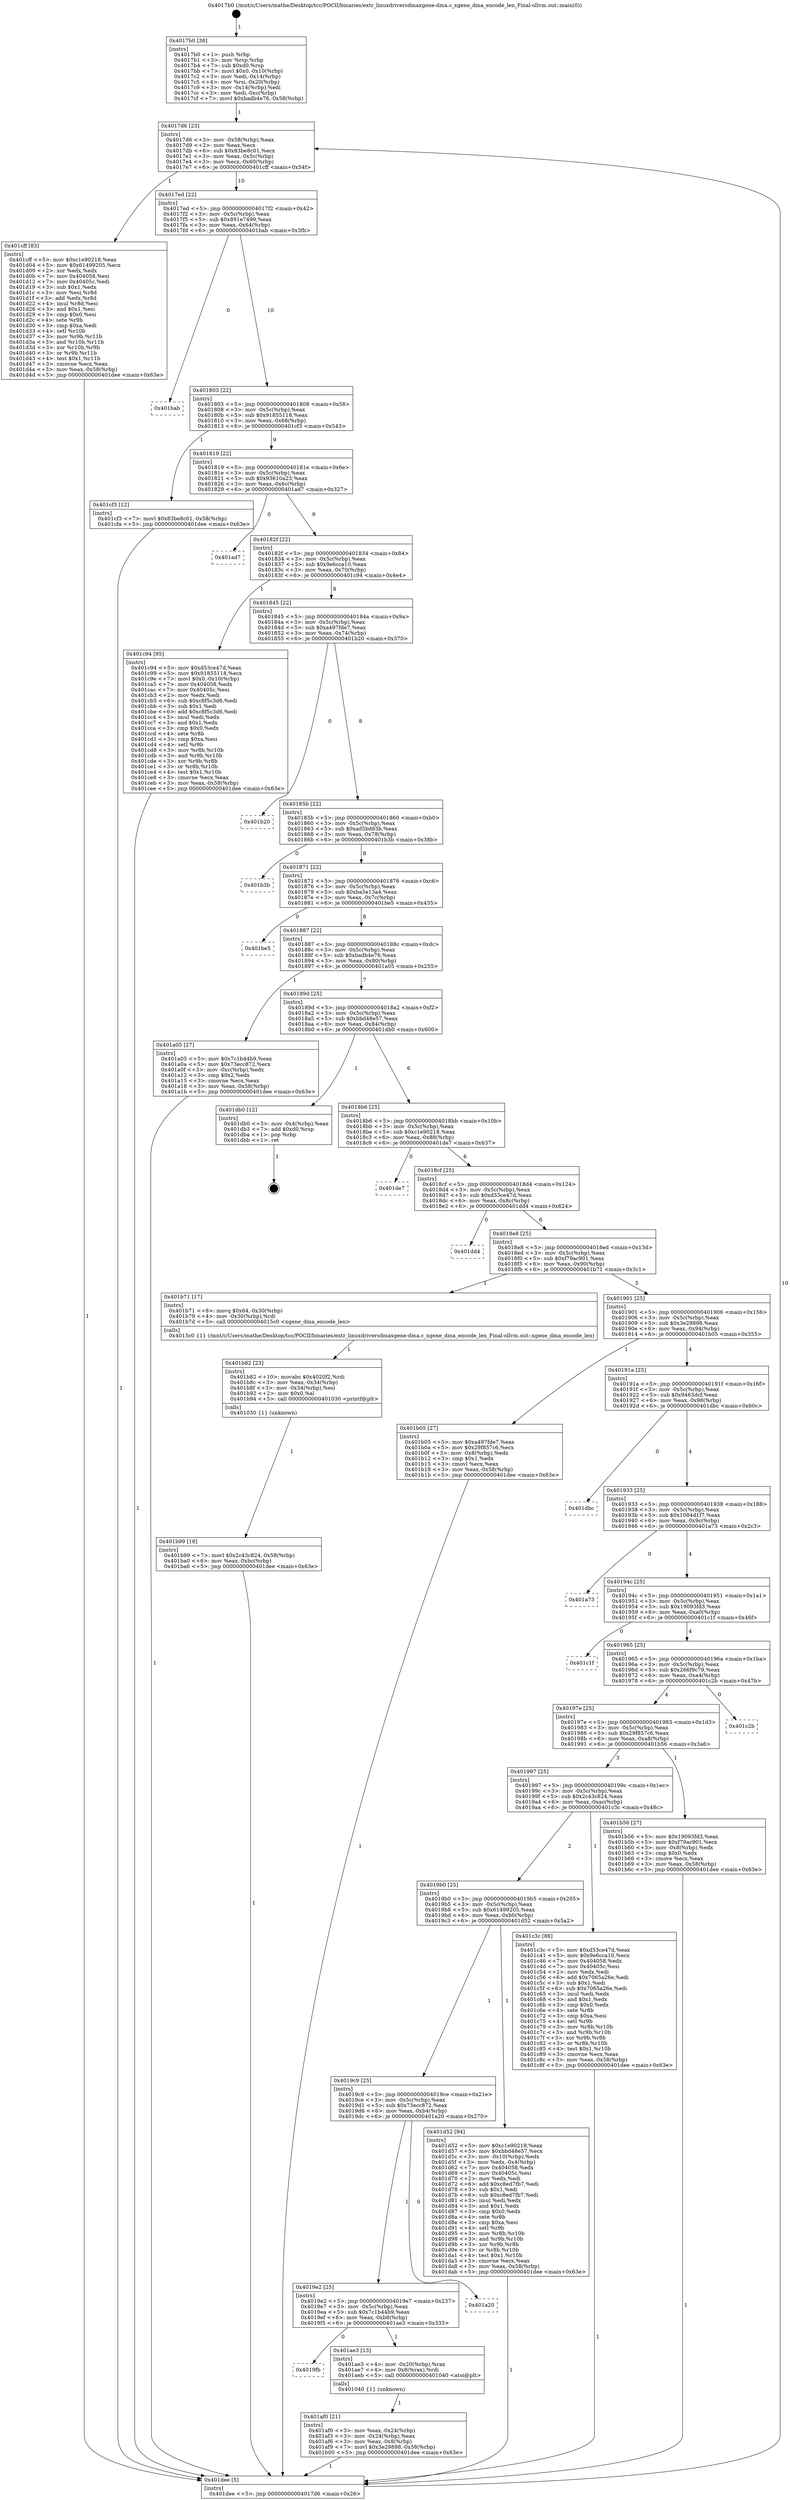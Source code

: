 digraph "0x4017b0" {
  label = "0x4017b0 (/mnt/c/Users/mathe/Desktop/tcc/POCII/binaries/extr_linuxdriversdmaxgene-dma.c_xgene_dma_encode_len_Final-ollvm.out::main(0))"
  labelloc = "t"
  node[shape=record]

  Entry [label="",width=0.3,height=0.3,shape=circle,fillcolor=black,style=filled]
  "0x4017d6" [label="{
     0x4017d6 [23]\l
     | [instrs]\l
     &nbsp;&nbsp;0x4017d6 \<+3\>: mov -0x58(%rbp),%eax\l
     &nbsp;&nbsp;0x4017d9 \<+2\>: mov %eax,%ecx\l
     &nbsp;&nbsp;0x4017db \<+6\>: sub $0x83be8c01,%ecx\l
     &nbsp;&nbsp;0x4017e1 \<+3\>: mov %eax,-0x5c(%rbp)\l
     &nbsp;&nbsp;0x4017e4 \<+3\>: mov %ecx,-0x60(%rbp)\l
     &nbsp;&nbsp;0x4017e7 \<+6\>: je 0000000000401cff \<main+0x54f\>\l
  }"]
  "0x401cff" [label="{
     0x401cff [83]\l
     | [instrs]\l
     &nbsp;&nbsp;0x401cff \<+5\>: mov $0xc1e90218,%eax\l
     &nbsp;&nbsp;0x401d04 \<+5\>: mov $0x61499205,%ecx\l
     &nbsp;&nbsp;0x401d09 \<+2\>: xor %edx,%edx\l
     &nbsp;&nbsp;0x401d0b \<+7\>: mov 0x404058,%esi\l
     &nbsp;&nbsp;0x401d12 \<+7\>: mov 0x40405c,%edi\l
     &nbsp;&nbsp;0x401d19 \<+3\>: sub $0x1,%edx\l
     &nbsp;&nbsp;0x401d1c \<+3\>: mov %esi,%r8d\l
     &nbsp;&nbsp;0x401d1f \<+3\>: add %edx,%r8d\l
     &nbsp;&nbsp;0x401d22 \<+4\>: imul %r8d,%esi\l
     &nbsp;&nbsp;0x401d26 \<+3\>: and $0x1,%esi\l
     &nbsp;&nbsp;0x401d29 \<+3\>: cmp $0x0,%esi\l
     &nbsp;&nbsp;0x401d2c \<+4\>: sete %r9b\l
     &nbsp;&nbsp;0x401d30 \<+3\>: cmp $0xa,%edi\l
     &nbsp;&nbsp;0x401d33 \<+4\>: setl %r10b\l
     &nbsp;&nbsp;0x401d37 \<+3\>: mov %r9b,%r11b\l
     &nbsp;&nbsp;0x401d3a \<+3\>: and %r10b,%r11b\l
     &nbsp;&nbsp;0x401d3d \<+3\>: xor %r10b,%r9b\l
     &nbsp;&nbsp;0x401d40 \<+3\>: or %r9b,%r11b\l
     &nbsp;&nbsp;0x401d43 \<+4\>: test $0x1,%r11b\l
     &nbsp;&nbsp;0x401d47 \<+3\>: cmovne %ecx,%eax\l
     &nbsp;&nbsp;0x401d4a \<+3\>: mov %eax,-0x58(%rbp)\l
     &nbsp;&nbsp;0x401d4d \<+5\>: jmp 0000000000401dee \<main+0x63e\>\l
  }"]
  "0x4017ed" [label="{
     0x4017ed [22]\l
     | [instrs]\l
     &nbsp;&nbsp;0x4017ed \<+5\>: jmp 00000000004017f2 \<main+0x42\>\l
     &nbsp;&nbsp;0x4017f2 \<+3\>: mov -0x5c(%rbp),%eax\l
     &nbsp;&nbsp;0x4017f5 \<+5\>: sub $0x891e7499,%eax\l
     &nbsp;&nbsp;0x4017fa \<+3\>: mov %eax,-0x64(%rbp)\l
     &nbsp;&nbsp;0x4017fd \<+6\>: je 0000000000401bab \<main+0x3fb\>\l
  }"]
  Exit [label="",width=0.3,height=0.3,shape=circle,fillcolor=black,style=filled,peripheries=2]
  "0x401bab" [label="{
     0x401bab\l
  }", style=dashed]
  "0x401803" [label="{
     0x401803 [22]\l
     | [instrs]\l
     &nbsp;&nbsp;0x401803 \<+5\>: jmp 0000000000401808 \<main+0x58\>\l
     &nbsp;&nbsp;0x401808 \<+3\>: mov -0x5c(%rbp),%eax\l
     &nbsp;&nbsp;0x40180b \<+5\>: sub $0x91855118,%eax\l
     &nbsp;&nbsp;0x401810 \<+3\>: mov %eax,-0x68(%rbp)\l
     &nbsp;&nbsp;0x401813 \<+6\>: je 0000000000401cf3 \<main+0x543\>\l
  }"]
  "0x401b99" [label="{
     0x401b99 [18]\l
     | [instrs]\l
     &nbsp;&nbsp;0x401b99 \<+7\>: movl $0x2c43c824,-0x58(%rbp)\l
     &nbsp;&nbsp;0x401ba0 \<+6\>: mov %eax,-0xbc(%rbp)\l
     &nbsp;&nbsp;0x401ba6 \<+5\>: jmp 0000000000401dee \<main+0x63e\>\l
  }"]
  "0x401cf3" [label="{
     0x401cf3 [12]\l
     | [instrs]\l
     &nbsp;&nbsp;0x401cf3 \<+7\>: movl $0x83be8c01,-0x58(%rbp)\l
     &nbsp;&nbsp;0x401cfa \<+5\>: jmp 0000000000401dee \<main+0x63e\>\l
  }"]
  "0x401819" [label="{
     0x401819 [22]\l
     | [instrs]\l
     &nbsp;&nbsp;0x401819 \<+5\>: jmp 000000000040181e \<main+0x6e\>\l
     &nbsp;&nbsp;0x40181e \<+3\>: mov -0x5c(%rbp),%eax\l
     &nbsp;&nbsp;0x401821 \<+5\>: sub $0x93610a23,%eax\l
     &nbsp;&nbsp;0x401826 \<+3\>: mov %eax,-0x6c(%rbp)\l
     &nbsp;&nbsp;0x401829 \<+6\>: je 0000000000401ad7 \<main+0x327\>\l
  }"]
  "0x401b82" [label="{
     0x401b82 [23]\l
     | [instrs]\l
     &nbsp;&nbsp;0x401b82 \<+10\>: movabs $0x4020f2,%rdi\l
     &nbsp;&nbsp;0x401b8c \<+3\>: mov %eax,-0x34(%rbp)\l
     &nbsp;&nbsp;0x401b8f \<+3\>: mov -0x34(%rbp),%esi\l
     &nbsp;&nbsp;0x401b92 \<+2\>: mov $0x0,%al\l
     &nbsp;&nbsp;0x401b94 \<+5\>: call 0000000000401030 \<printf@plt\>\l
     | [calls]\l
     &nbsp;&nbsp;0x401030 \{1\} (unknown)\l
  }"]
  "0x401ad7" [label="{
     0x401ad7\l
  }", style=dashed]
  "0x40182f" [label="{
     0x40182f [22]\l
     | [instrs]\l
     &nbsp;&nbsp;0x40182f \<+5\>: jmp 0000000000401834 \<main+0x84\>\l
     &nbsp;&nbsp;0x401834 \<+3\>: mov -0x5c(%rbp),%eax\l
     &nbsp;&nbsp;0x401837 \<+5\>: sub $0x9e6cca10,%eax\l
     &nbsp;&nbsp;0x40183c \<+3\>: mov %eax,-0x70(%rbp)\l
     &nbsp;&nbsp;0x40183f \<+6\>: je 0000000000401c94 \<main+0x4e4\>\l
  }"]
  "0x401af0" [label="{
     0x401af0 [21]\l
     | [instrs]\l
     &nbsp;&nbsp;0x401af0 \<+3\>: mov %eax,-0x24(%rbp)\l
     &nbsp;&nbsp;0x401af3 \<+3\>: mov -0x24(%rbp),%eax\l
     &nbsp;&nbsp;0x401af6 \<+3\>: mov %eax,-0x8(%rbp)\l
     &nbsp;&nbsp;0x401af9 \<+7\>: movl $0x3e29898,-0x58(%rbp)\l
     &nbsp;&nbsp;0x401b00 \<+5\>: jmp 0000000000401dee \<main+0x63e\>\l
  }"]
  "0x401c94" [label="{
     0x401c94 [95]\l
     | [instrs]\l
     &nbsp;&nbsp;0x401c94 \<+5\>: mov $0xd53ce47d,%eax\l
     &nbsp;&nbsp;0x401c99 \<+5\>: mov $0x91855118,%ecx\l
     &nbsp;&nbsp;0x401c9e \<+7\>: movl $0x0,-0x10(%rbp)\l
     &nbsp;&nbsp;0x401ca5 \<+7\>: mov 0x404058,%edx\l
     &nbsp;&nbsp;0x401cac \<+7\>: mov 0x40405c,%esi\l
     &nbsp;&nbsp;0x401cb3 \<+2\>: mov %edx,%edi\l
     &nbsp;&nbsp;0x401cb5 \<+6\>: sub $0xc8f5c3d6,%edi\l
     &nbsp;&nbsp;0x401cbb \<+3\>: sub $0x1,%edi\l
     &nbsp;&nbsp;0x401cbe \<+6\>: add $0xc8f5c3d6,%edi\l
     &nbsp;&nbsp;0x401cc4 \<+3\>: imul %edi,%edx\l
     &nbsp;&nbsp;0x401cc7 \<+3\>: and $0x1,%edx\l
     &nbsp;&nbsp;0x401cca \<+3\>: cmp $0x0,%edx\l
     &nbsp;&nbsp;0x401ccd \<+4\>: sete %r8b\l
     &nbsp;&nbsp;0x401cd1 \<+3\>: cmp $0xa,%esi\l
     &nbsp;&nbsp;0x401cd4 \<+4\>: setl %r9b\l
     &nbsp;&nbsp;0x401cd8 \<+3\>: mov %r8b,%r10b\l
     &nbsp;&nbsp;0x401cdb \<+3\>: and %r9b,%r10b\l
     &nbsp;&nbsp;0x401cde \<+3\>: xor %r9b,%r8b\l
     &nbsp;&nbsp;0x401ce1 \<+3\>: or %r8b,%r10b\l
     &nbsp;&nbsp;0x401ce4 \<+4\>: test $0x1,%r10b\l
     &nbsp;&nbsp;0x401ce8 \<+3\>: cmovne %ecx,%eax\l
     &nbsp;&nbsp;0x401ceb \<+3\>: mov %eax,-0x58(%rbp)\l
     &nbsp;&nbsp;0x401cee \<+5\>: jmp 0000000000401dee \<main+0x63e\>\l
  }"]
  "0x401845" [label="{
     0x401845 [22]\l
     | [instrs]\l
     &nbsp;&nbsp;0x401845 \<+5\>: jmp 000000000040184a \<main+0x9a\>\l
     &nbsp;&nbsp;0x40184a \<+3\>: mov -0x5c(%rbp),%eax\l
     &nbsp;&nbsp;0x40184d \<+5\>: sub $0xa497fde7,%eax\l
     &nbsp;&nbsp;0x401852 \<+3\>: mov %eax,-0x74(%rbp)\l
     &nbsp;&nbsp;0x401855 \<+6\>: je 0000000000401b20 \<main+0x370\>\l
  }"]
  "0x4019fb" [label="{
     0x4019fb\l
  }", style=dashed]
  "0x401b20" [label="{
     0x401b20\l
  }", style=dashed]
  "0x40185b" [label="{
     0x40185b [22]\l
     | [instrs]\l
     &nbsp;&nbsp;0x40185b \<+5\>: jmp 0000000000401860 \<main+0xb0\>\l
     &nbsp;&nbsp;0x401860 \<+3\>: mov -0x5c(%rbp),%eax\l
     &nbsp;&nbsp;0x401863 \<+5\>: sub $0xad5bd83b,%eax\l
     &nbsp;&nbsp;0x401868 \<+3\>: mov %eax,-0x78(%rbp)\l
     &nbsp;&nbsp;0x40186b \<+6\>: je 0000000000401b3b \<main+0x38b\>\l
  }"]
  "0x401ae3" [label="{
     0x401ae3 [13]\l
     | [instrs]\l
     &nbsp;&nbsp;0x401ae3 \<+4\>: mov -0x20(%rbp),%rax\l
     &nbsp;&nbsp;0x401ae7 \<+4\>: mov 0x8(%rax),%rdi\l
     &nbsp;&nbsp;0x401aeb \<+5\>: call 0000000000401040 \<atoi@plt\>\l
     | [calls]\l
     &nbsp;&nbsp;0x401040 \{1\} (unknown)\l
  }"]
  "0x401b3b" [label="{
     0x401b3b\l
  }", style=dashed]
  "0x401871" [label="{
     0x401871 [22]\l
     | [instrs]\l
     &nbsp;&nbsp;0x401871 \<+5\>: jmp 0000000000401876 \<main+0xc6\>\l
     &nbsp;&nbsp;0x401876 \<+3\>: mov -0x5c(%rbp),%eax\l
     &nbsp;&nbsp;0x401879 \<+5\>: sub $0xba5e13a4,%eax\l
     &nbsp;&nbsp;0x40187e \<+3\>: mov %eax,-0x7c(%rbp)\l
     &nbsp;&nbsp;0x401881 \<+6\>: je 0000000000401be5 \<main+0x435\>\l
  }"]
  "0x4019e2" [label="{
     0x4019e2 [25]\l
     | [instrs]\l
     &nbsp;&nbsp;0x4019e2 \<+5\>: jmp 00000000004019e7 \<main+0x237\>\l
     &nbsp;&nbsp;0x4019e7 \<+3\>: mov -0x5c(%rbp),%eax\l
     &nbsp;&nbsp;0x4019ea \<+5\>: sub $0x7c1b44b9,%eax\l
     &nbsp;&nbsp;0x4019ef \<+6\>: mov %eax,-0xb8(%rbp)\l
     &nbsp;&nbsp;0x4019f5 \<+6\>: je 0000000000401ae3 \<main+0x333\>\l
  }"]
  "0x401be5" [label="{
     0x401be5\l
  }", style=dashed]
  "0x401887" [label="{
     0x401887 [22]\l
     | [instrs]\l
     &nbsp;&nbsp;0x401887 \<+5\>: jmp 000000000040188c \<main+0xdc\>\l
     &nbsp;&nbsp;0x40188c \<+3\>: mov -0x5c(%rbp),%eax\l
     &nbsp;&nbsp;0x40188f \<+5\>: sub $0xbadb4e76,%eax\l
     &nbsp;&nbsp;0x401894 \<+3\>: mov %eax,-0x80(%rbp)\l
     &nbsp;&nbsp;0x401897 \<+6\>: je 0000000000401a05 \<main+0x255\>\l
  }"]
  "0x401a20" [label="{
     0x401a20\l
  }", style=dashed]
  "0x401a05" [label="{
     0x401a05 [27]\l
     | [instrs]\l
     &nbsp;&nbsp;0x401a05 \<+5\>: mov $0x7c1b44b9,%eax\l
     &nbsp;&nbsp;0x401a0a \<+5\>: mov $0x73ecc872,%ecx\l
     &nbsp;&nbsp;0x401a0f \<+3\>: mov -0xc(%rbp),%edx\l
     &nbsp;&nbsp;0x401a12 \<+3\>: cmp $0x2,%edx\l
     &nbsp;&nbsp;0x401a15 \<+3\>: cmovne %ecx,%eax\l
     &nbsp;&nbsp;0x401a18 \<+3\>: mov %eax,-0x58(%rbp)\l
     &nbsp;&nbsp;0x401a1b \<+5\>: jmp 0000000000401dee \<main+0x63e\>\l
  }"]
  "0x40189d" [label="{
     0x40189d [25]\l
     | [instrs]\l
     &nbsp;&nbsp;0x40189d \<+5\>: jmp 00000000004018a2 \<main+0xf2\>\l
     &nbsp;&nbsp;0x4018a2 \<+3\>: mov -0x5c(%rbp),%eax\l
     &nbsp;&nbsp;0x4018a5 \<+5\>: sub $0xbbd48e57,%eax\l
     &nbsp;&nbsp;0x4018aa \<+6\>: mov %eax,-0x84(%rbp)\l
     &nbsp;&nbsp;0x4018b0 \<+6\>: je 0000000000401db0 \<main+0x600\>\l
  }"]
  "0x401dee" [label="{
     0x401dee [5]\l
     | [instrs]\l
     &nbsp;&nbsp;0x401dee \<+5\>: jmp 00000000004017d6 \<main+0x26\>\l
  }"]
  "0x4017b0" [label="{
     0x4017b0 [38]\l
     | [instrs]\l
     &nbsp;&nbsp;0x4017b0 \<+1\>: push %rbp\l
     &nbsp;&nbsp;0x4017b1 \<+3\>: mov %rsp,%rbp\l
     &nbsp;&nbsp;0x4017b4 \<+7\>: sub $0xd0,%rsp\l
     &nbsp;&nbsp;0x4017bb \<+7\>: movl $0x0,-0x10(%rbp)\l
     &nbsp;&nbsp;0x4017c2 \<+3\>: mov %edi,-0x14(%rbp)\l
     &nbsp;&nbsp;0x4017c5 \<+4\>: mov %rsi,-0x20(%rbp)\l
     &nbsp;&nbsp;0x4017c9 \<+3\>: mov -0x14(%rbp),%edi\l
     &nbsp;&nbsp;0x4017cc \<+3\>: mov %edi,-0xc(%rbp)\l
     &nbsp;&nbsp;0x4017cf \<+7\>: movl $0xbadb4e76,-0x58(%rbp)\l
  }"]
  "0x4019c9" [label="{
     0x4019c9 [25]\l
     | [instrs]\l
     &nbsp;&nbsp;0x4019c9 \<+5\>: jmp 00000000004019ce \<main+0x21e\>\l
     &nbsp;&nbsp;0x4019ce \<+3\>: mov -0x5c(%rbp),%eax\l
     &nbsp;&nbsp;0x4019d1 \<+5\>: sub $0x73ecc872,%eax\l
     &nbsp;&nbsp;0x4019d6 \<+6\>: mov %eax,-0xb4(%rbp)\l
     &nbsp;&nbsp;0x4019dc \<+6\>: je 0000000000401a20 \<main+0x270\>\l
  }"]
  "0x401db0" [label="{
     0x401db0 [12]\l
     | [instrs]\l
     &nbsp;&nbsp;0x401db0 \<+3\>: mov -0x4(%rbp),%eax\l
     &nbsp;&nbsp;0x401db3 \<+7\>: add $0xd0,%rsp\l
     &nbsp;&nbsp;0x401dba \<+1\>: pop %rbp\l
     &nbsp;&nbsp;0x401dbb \<+1\>: ret\l
  }"]
  "0x4018b6" [label="{
     0x4018b6 [25]\l
     | [instrs]\l
     &nbsp;&nbsp;0x4018b6 \<+5\>: jmp 00000000004018bb \<main+0x10b\>\l
     &nbsp;&nbsp;0x4018bb \<+3\>: mov -0x5c(%rbp),%eax\l
     &nbsp;&nbsp;0x4018be \<+5\>: sub $0xc1e90218,%eax\l
     &nbsp;&nbsp;0x4018c3 \<+6\>: mov %eax,-0x88(%rbp)\l
     &nbsp;&nbsp;0x4018c9 \<+6\>: je 0000000000401de7 \<main+0x637\>\l
  }"]
  "0x401d52" [label="{
     0x401d52 [94]\l
     | [instrs]\l
     &nbsp;&nbsp;0x401d52 \<+5\>: mov $0xc1e90218,%eax\l
     &nbsp;&nbsp;0x401d57 \<+5\>: mov $0xbbd48e57,%ecx\l
     &nbsp;&nbsp;0x401d5c \<+3\>: mov -0x10(%rbp),%edx\l
     &nbsp;&nbsp;0x401d5f \<+3\>: mov %edx,-0x4(%rbp)\l
     &nbsp;&nbsp;0x401d62 \<+7\>: mov 0x404058,%edx\l
     &nbsp;&nbsp;0x401d69 \<+7\>: mov 0x40405c,%esi\l
     &nbsp;&nbsp;0x401d70 \<+2\>: mov %edx,%edi\l
     &nbsp;&nbsp;0x401d72 \<+6\>: add $0xc8ed7fb7,%edi\l
     &nbsp;&nbsp;0x401d78 \<+3\>: sub $0x1,%edi\l
     &nbsp;&nbsp;0x401d7b \<+6\>: sub $0xc8ed7fb7,%edi\l
     &nbsp;&nbsp;0x401d81 \<+3\>: imul %edi,%edx\l
     &nbsp;&nbsp;0x401d84 \<+3\>: and $0x1,%edx\l
     &nbsp;&nbsp;0x401d87 \<+3\>: cmp $0x0,%edx\l
     &nbsp;&nbsp;0x401d8a \<+4\>: sete %r8b\l
     &nbsp;&nbsp;0x401d8e \<+3\>: cmp $0xa,%esi\l
     &nbsp;&nbsp;0x401d91 \<+4\>: setl %r9b\l
     &nbsp;&nbsp;0x401d95 \<+3\>: mov %r8b,%r10b\l
     &nbsp;&nbsp;0x401d98 \<+3\>: and %r9b,%r10b\l
     &nbsp;&nbsp;0x401d9b \<+3\>: xor %r9b,%r8b\l
     &nbsp;&nbsp;0x401d9e \<+3\>: or %r8b,%r10b\l
     &nbsp;&nbsp;0x401da1 \<+4\>: test $0x1,%r10b\l
     &nbsp;&nbsp;0x401da5 \<+3\>: cmovne %ecx,%eax\l
     &nbsp;&nbsp;0x401da8 \<+3\>: mov %eax,-0x58(%rbp)\l
     &nbsp;&nbsp;0x401dab \<+5\>: jmp 0000000000401dee \<main+0x63e\>\l
  }"]
  "0x401de7" [label="{
     0x401de7\l
  }", style=dashed]
  "0x4018cf" [label="{
     0x4018cf [25]\l
     | [instrs]\l
     &nbsp;&nbsp;0x4018cf \<+5\>: jmp 00000000004018d4 \<main+0x124\>\l
     &nbsp;&nbsp;0x4018d4 \<+3\>: mov -0x5c(%rbp),%eax\l
     &nbsp;&nbsp;0x4018d7 \<+5\>: sub $0xd53ce47d,%eax\l
     &nbsp;&nbsp;0x4018dc \<+6\>: mov %eax,-0x8c(%rbp)\l
     &nbsp;&nbsp;0x4018e2 \<+6\>: je 0000000000401dd4 \<main+0x624\>\l
  }"]
  "0x4019b0" [label="{
     0x4019b0 [25]\l
     | [instrs]\l
     &nbsp;&nbsp;0x4019b0 \<+5\>: jmp 00000000004019b5 \<main+0x205\>\l
     &nbsp;&nbsp;0x4019b5 \<+3\>: mov -0x5c(%rbp),%eax\l
     &nbsp;&nbsp;0x4019b8 \<+5\>: sub $0x61499205,%eax\l
     &nbsp;&nbsp;0x4019bd \<+6\>: mov %eax,-0xb0(%rbp)\l
     &nbsp;&nbsp;0x4019c3 \<+6\>: je 0000000000401d52 \<main+0x5a2\>\l
  }"]
  "0x401dd4" [label="{
     0x401dd4\l
  }", style=dashed]
  "0x4018e8" [label="{
     0x4018e8 [25]\l
     | [instrs]\l
     &nbsp;&nbsp;0x4018e8 \<+5\>: jmp 00000000004018ed \<main+0x13d\>\l
     &nbsp;&nbsp;0x4018ed \<+3\>: mov -0x5c(%rbp),%eax\l
     &nbsp;&nbsp;0x4018f0 \<+5\>: sub $0xf79ac901,%eax\l
     &nbsp;&nbsp;0x4018f5 \<+6\>: mov %eax,-0x90(%rbp)\l
     &nbsp;&nbsp;0x4018fb \<+6\>: je 0000000000401b71 \<main+0x3c1\>\l
  }"]
  "0x401c3c" [label="{
     0x401c3c [88]\l
     | [instrs]\l
     &nbsp;&nbsp;0x401c3c \<+5\>: mov $0xd53ce47d,%eax\l
     &nbsp;&nbsp;0x401c41 \<+5\>: mov $0x9e6cca10,%ecx\l
     &nbsp;&nbsp;0x401c46 \<+7\>: mov 0x404058,%edx\l
     &nbsp;&nbsp;0x401c4d \<+7\>: mov 0x40405c,%esi\l
     &nbsp;&nbsp;0x401c54 \<+2\>: mov %edx,%edi\l
     &nbsp;&nbsp;0x401c56 \<+6\>: add $0x7065a26e,%edi\l
     &nbsp;&nbsp;0x401c5c \<+3\>: sub $0x1,%edi\l
     &nbsp;&nbsp;0x401c5f \<+6\>: sub $0x7065a26e,%edi\l
     &nbsp;&nbsp;0x401c65 \<+3\>: imul %edi,%edx\l
     &nbsp;&nbsp;0x401c68 \<+3\>: and $0x1,%edx\l
     &nbsp;&nbsp;0x401c6b \<+3\>: cmp $0x0,%edx\l
     &nbsp;&nbsp;0x401c6e \<+4\>: sete %r8b\l
     &nbsp;&nbsp;0x401c72 \<+3\>: cmp $0xa,%esi\l
     &nbsp;&nbsp;0x401c75 \<+4\>: setl %r9b\l
     &nbsp;&nbsp;0x401c79 \<+3\>: mov %r8b,%r10b\l
     &nbsp;&nbsp;0x401c7c \<+3\>: and %r9b,%r10b\l
     &nbsp;&nbsp;0x401c7f \<+3\>: xor %r9b,%r8b\l
     &nbsp;&nbsp;0x401c82 \<+3\>: or %r8b,%r10b\l
     &nbsp;&nbsp;0x401c85 \<+4\>: test $0x1,%r10b\l
     &nbsp;&nbsp;0x401c89 \<+3\>: cmovne %ecx,%eax\l
     &nbsp;&nbsp;0x401c8c \<+3\>: mov %eax,-0x58(%rbp)\l
     &nbsp;&nbsp;0x401c8f \<+5\>: jmp 0000000000401dee \<main+0x63e\>\l
  }"]
  "0x401b71" [label="{
     0x401b71 [17]\l
     | [instrs]\l
     &nbsp;&nbsp;0x401b71 \<+8\>: movq $0x64,-0x30(%rbp)\l
     &nbsp;&nbsp;0x401b79 \<+4\>: mov -0x30(%rbp),%rdi\l
     &nbsp;&nbsp;0x401b7d \<+5\>: call 00000000004015c0 \<xgene_dma_encode_len\>\l
     | [calls]\l
     &nbsp;&nbsp;0x4015c0 \{1\} (/mnt/c/Users/mathe/Desktop/tcc/POCII/binaries/extr_linuxdriversdmaxgene-dma.c_xgene_dma_encode_len_Final-ollvm.out::xgene_dma_encode_len)\l
  }"]
  "0x401901" [label="{
     0x401901 [25]\l
     | [instrs]\l
     &nbsp;&nbsp;0x401901 \<+5\>: jmp 0000000000401906 \<main+0x156\>\l
     &nbsp;&nbsp;0x401906 \<+3\>: mov -0x5c(%rbp),%eax\l
     &nbsp;&nbsp;0x401909 \<+5\>: sub $0x3e29898,%eax\l
     &nbsp;&nbsp;0x40190e \<+6\>: mov %eax,-0x94(%rbp)\l
     &nbsp;&nbsp;0x401914 \<+6\>: je 0000000000401b05 \<main+0x355\>\l
  }"]
  "0x401997" [label="{
     0x401997 [25]\l
     | [instrs]\l
     &nbsp;&nbsp;0x401997 \<+5\>: jmp 000000000040199c \<main+0x1ec\>\l
     &nbsp;&nbsp;0x40199c \<+3\>: mov -0x5c(%rbp),%eax\l
     &nbsp;&nbsp;0x40199f \<+5\>: sub $0x2c43c824,%eax\l
     &nbsp;&nbsp;0x4019a4 \<+6\>: mov %eax,-0xac(%rbp)\l
     &nbsp;&nbsp;0x4019aa \<+6\>: je 0000000000401c3c \<main+0x48c\>\l
  }"]
  "0x401b05" [label="{
     0x401b05 [27]\l
     | [instrs]\l
     &nbsp;&nbsp;0x401b05 \<+5\>: mov $0xa497fde7,%eax\l
     &nbsp;&nbsp;0x401b0a \<+5\>: mov $0x29f857c6,%ecx\l
     &nbsp;&nbsp;0x401b0f \<+3\>: mov -0x8(%rbp),%edx\l
     &nbsp;&nbsp;0x401b12 \<+3\>: cmp $0x1,%edx\l
     &nbsp;&nbsp;0x401b15 \<+3\>: cmovl %ecx,%eax\l
     &nbsp;&nbsp;0x401b18 \<+3\>: mov %eax,-0x58(%rbp)\l
     &nbsp;&nbsp;0x401b1b \<+5\>: jmp 0000000000401dee \<main+0x63e\>\l
  }"]
  "0x40191a" [label="{
     0x40191a [25]\l
     | [instrs]\l
     &nbsp;&nbsp;0x40191a \<+5\>: jmp 000000000040191f \<main+0x16f\>\l
     &nbsp;&nbsp;0x40191f \<+3\>: mov -0x5c(%rbp),%eax\l
     &nbsp;&nbsp;0x401922 \<+5\>: sub $0x9463dcf,%eax\l
     &nbsp;&nbsp;0x401927 \<+6\>: mov %eax,-0x98(%rbp)\l
     &nbsp;&nbsp;0x40192d \<+6\>: je 0000000000401dbc \<main+0x60c\>\l
  }"]
  "0x401b56" [label="{
     0x401b56 [27]\l
     | [instrs]\l
     &nbsp;&nbsp;0x401b56 \<+5\>: mov $0x19093fd3,%eax\l
     &nbsp;&nbsp;0x401b5b \<+5\>: mov $0xf79ac901,%ecx\l
     &nbsp;&nbsp;0x401b60 \<+3\>: mov -0x8(%rbp),%edx\l
     &nbsp;&nbsp;0x401b63 \<+3\>: cmp $0x0,%edx\l
     &nbsp;&nbsp;0x401b66 \<+3\>: cmove %ecx,%eax\l
     &nbsp;&nbsp;0x401b69 \<+3\>: mov %eax,-0x58(%rbp)\l
     &nbsp;&nbsp;0x401b6c \<+5\>: jmp 0000000000401dee \<main+0x63e\>\l
  }"]
  "0x401dbc" [label="{
     0x401dbc\l
  }", style=dashed]
  "0x401933" [label="{
     0x401933 [25]\l
     | [instrs]\l
     &nbsp;&nbsp;0x401933 \<+5\>: jmp 0000000000401938 \<main+0x188\>\l
     &nbsp;&nbsp;0x401938 \<+3\>: mov -0x5c(%rbp),%eax\l
     &nbsp;&nbsp;0x40193b \<+5\>: sub $0x1084d1f7,%eax\l
     &nbsp;&nbsp;0x401940 \<+6\>: mov %eax,-0x9c(%rbp)\l
     &nbsp;&nbsp;0x401946 \<+6\>: je 0000000000401a73 \<main+0x2c3\>\l
  }"]
  "0x40197e" [label="{
     0x40197e [25]\l
     | [instrs]\l
     &nbsp;&nbsp;0x40197e \<+5\>: jmp 0000000000401983 \<main+0x1d3\>\l
     &nbsp;&nbsp;0x401983 \<+3\>: mov -0x5c(%rbp),%eax\l
     &nbsp;&nbsp;0x401986 \<+5\>: sub $0x29f857c6,%eax\l
     &nbsp;&nbsp;0x40198b \<+6\>: mov %eax,-0xa8(%rbp)\l
     &nbsp;&nbsp;0x401991 \<+6\>: je 0000000000401b56 \<main+0x3a6\>\l
  }"]
  "0x401a73" [label="{
     0x401a73\l
  }", style=dashed]
  "0x40194c" [label="{
     0x40194c [25]\l
     | [instrs]\l
     &nbsp;&nbsp;0x40194c \<+5\>: jmp 0000000000401951 \<main+0x1a1\>\l
     &nbsp;&nbsp;0x401951 \<+3\>: mov -0x5c(%rbp),%eax\l
     &nbsp;&nbsp;0x401954 \<+5\>: sub $0x19093fd3,%eax\l
     &nbsp;&nbsp;0x401959 \<+6\>: mov %eax,-0xa0(%rbp)\l
     &nbsp;&nbsp;0x40195f \<+6\>: je 0000000000401c1f \<main+0x46f\>\l
  }"]
  "0x401c2b" [label="{
     0x401c2b\l
  }", style=dashed]
  "0x401c1f" [label="{
     0x401c1f\l
  }", style=dashed]
  "0x401965" [label="{
     0x401965 [25]\l
     | [instrs]\l
     &nbsp;&nbsp;0x401965 \<+5\>: jmp 000000000040196a \<main+0x1ba\>\l
     &nbsp;&nbsp;0x40196a \<+3\>: mov -0x5c(%rbp),%eax\l
     &nbsp;&nbsp;0x40196d \<+5\>: sub $0x266f9c79,%eax\l
     &nbsp;&nbsp;0x401972 \<+6\>: mov %eax,-0xa4(%rbp)\l
     &nbsp;&nbsp;0x401978 \<+6\>: je 0000000000401c2b \<main+0x47b\>\l
  }"]
  Entry -> "0x4017b0" [label=" 1"]
  "0x4017d6" -> "0x401cff" [label=" 1"]
  "0x4017d6" -> "0x4017ed" [label=" 10"]
  "0x401db0" -> Exit [label=" 1"]
  "0x4017ed" -> "0x401bab" [label=" 0"]
  "0x4017ed" -> "0x401803" [label=" 10"]
  "0x401d52" -> "0x401dee" [label=" 1"]
  "0x401803" -> "0x401cf3" [label=" 1"]
  "0x401803" -> "0x401819" [label=" 9"]
  "0x401cff" -> "0x401dee" [label=" 1"]
  "0x401819" -> "0x401ad7" [label=" 0"]
  "0x401819" -> "0x40182f" [label=" 9"]
  "0x401cf3" -> "0x401dee" [label=" 1"]
  "0x40182f" -> "0x401c94" [label=" 1"]
  "0x40182f" -> "0x401845" [label=" 8"]
  "0x401c94" -> "0x401dee" [label=" 1"]
  "0x401845" -> "0x401b20" [label=" 0"]
  "0x401845" -> "0x40185b" [label=" 8"]
  "0x401c3c" -> "0x401dee" [label=" 1"]
  "0x40185b" -> "0x401b3b" [label=" 0"]
  "0x40185b" -> "0x401871" [label=" 8"]
  "0x401b99" -> "0x401dee" [label=" 1"]
  "0x401871" -> "0x401be5" [label=" 0"]
  "0x401871" -> "0x401887" [label=" 8"]
  "0x401b71" -> "0x401b82" [label=" 1"]
  "0x401887" -> "0x401a05" [label=" 1"]
  "0x401887" -> "0x40189d" [label=" 7"]
  "0x401a05" -> "0x401dee" [label=" 1"]
  "0x4017b0" -> "0x4017d6" [label=" 1"]
  "0x401dee" -> "0x4017d6" [label=" 10"]
  "0x401b56" -> "0x401dee" [label=" 1"]
  "0x40189d" -> "0x401db0" [label=" 1"]
  "0x40189d" -> "0x4018b6" [label=" 6"]
  "0x401af0" -> "0x401dee" [label=" 1"]
  "0x4018b6" -> "0x401de7" [label=" 0"]
  "0x4018b6" -> "0x4018cf" [label=" 6"]
  "0x401ae3" -> "0x401af0" [label=" 1"]
  "0x4018cf" -> "0x401dd4" [label=" 0"]
  "0x4018cf" -> "0x4018e8" [label=" 6"]
  "0x4019e2" -> "0x401ae3" [label=" 1"]
  "0x4018e8" -> "0x401b71" [label=" 1"]
  "0x4018e8" -> "0x401901" [label=" 5"]
  "0x401b82" -> "0x401b99" [label=" 1"]
  "0x401901" -> "0x401b05" [label=" 1"]
  "0x401901" -> "0x40191a" [label=" 4"]
  "0x4019c9" -> "0x401a20" [label=" 0"]
  "0x40191a" -> "0x401dbc" [label=" 0"]
  "0x40191a" -> "0x401933" [label=" 4"]
  "0x401b05" -> "0x401dee" [label=" 1"]
  "0x401933" -> "0x401a73" [label=" 0"]
  "0x401933" -> "0x40194c" [label=" 4"]
  "0x4019b0" -> "0x401d52" [label=" 1"]
  "0x40194c" -> "0x401c1f" [label=" 0"]
  "0x40194c" -> "0x401965" [label=" 4"]
  "0x4019e2" -> "0x4019fb" [label=" 0"]
  "0x401965" -> "0x401c2b" [label=" 0"]
  "0x401965" -> "0x40197e" [label=" 4"]
  "0x4019b0" -> "0x4019c9" [label=" 1"]
  "0x40197e" -> "0x401b56" [label=" 1"]
  "0x40197e" -> "0x401997" [label=" 3"]
  "0x4019c9" -> "0x4019e2" [label=" 1"]
  "0x401997" -> "0x401c3c" [label=" 1"]
  "0x401997" -> "0x4019b0" [label=" 2"]
}
